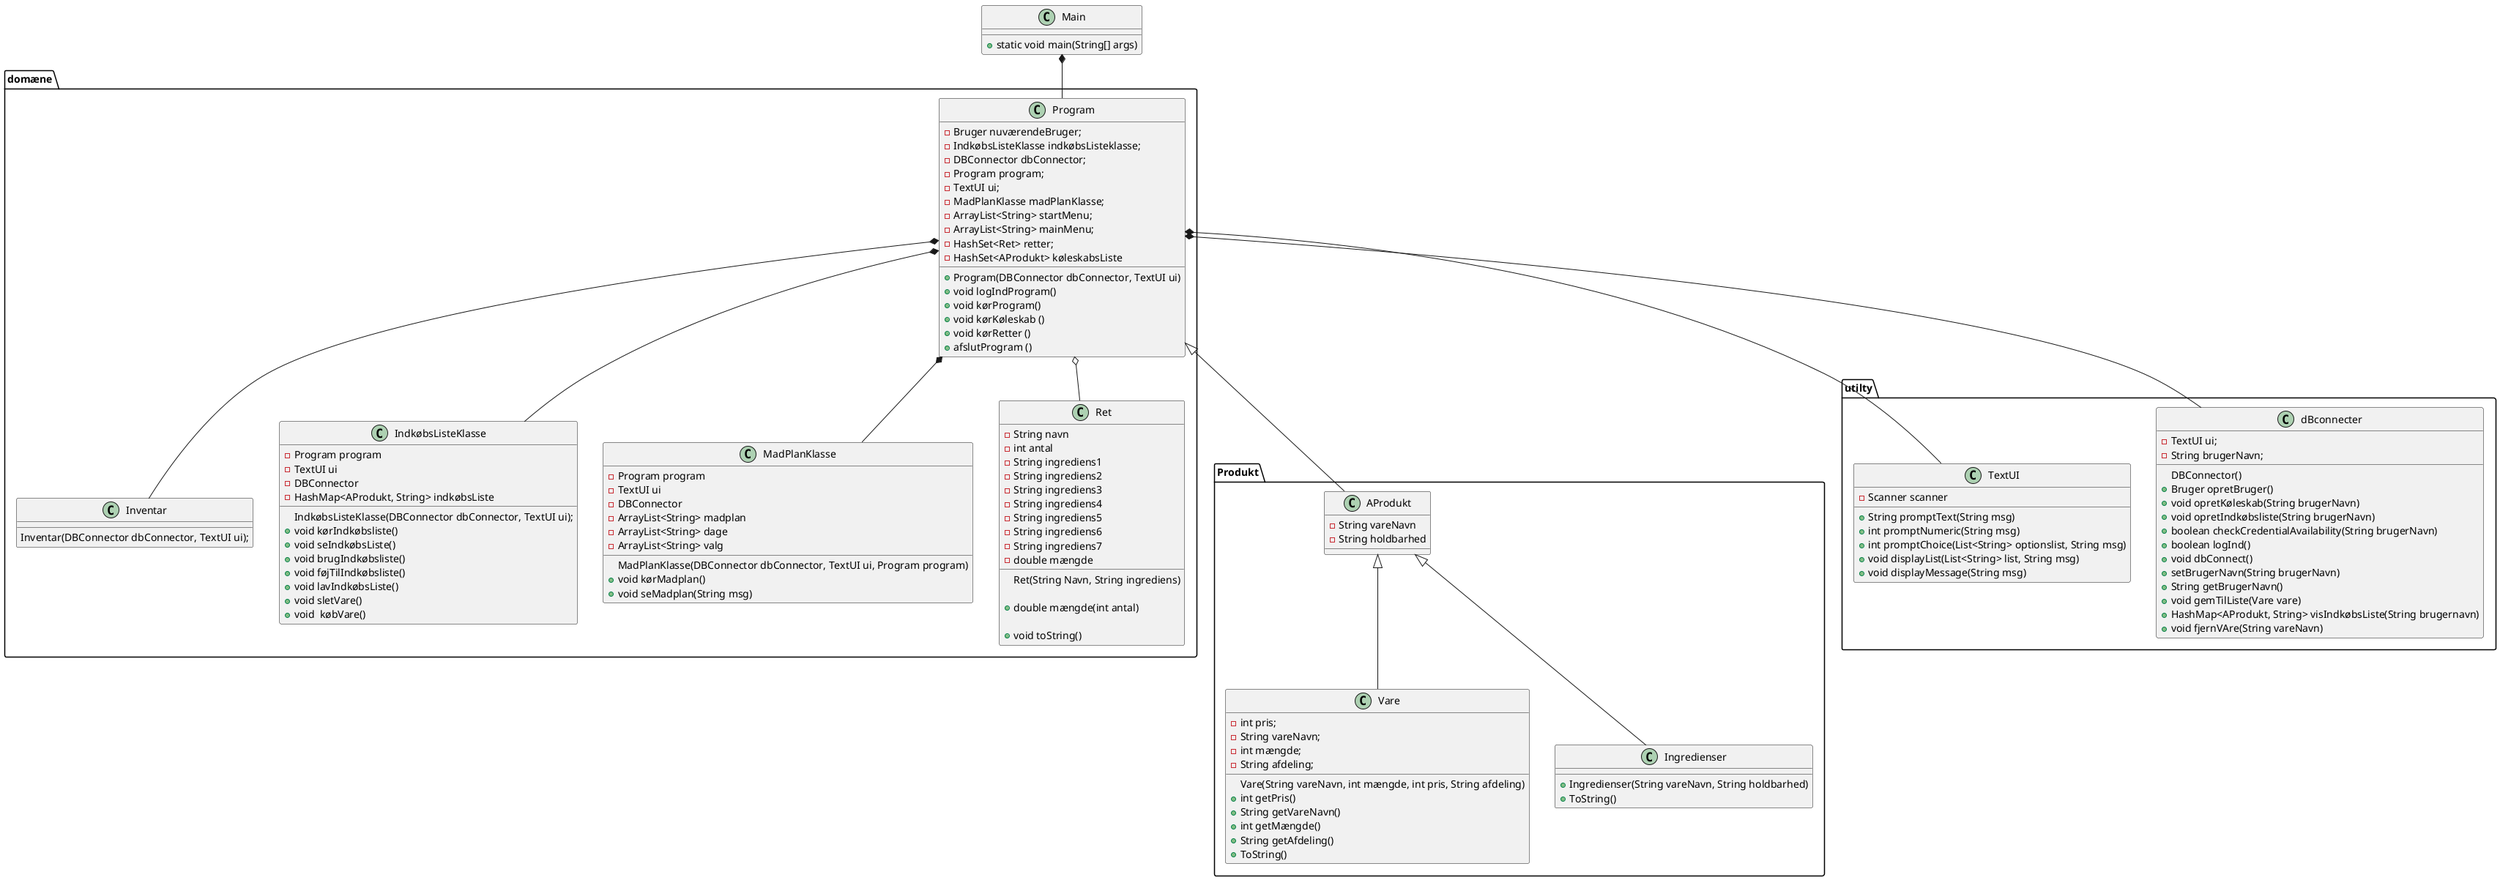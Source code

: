@startuml


class Main {
+ static void main(String[] args)
}
package domæne{


class Program {
- Bruger nuværendeBruger;
- IndkøbsListeKlasse indkøbsListeklasse;
- DBConnector dbConnector;
- Program program;
- TextUI ui;
- MadPlanKlasse madPlanKlasse;
- ArrayList<String> startMenu;
- ArrayList<String> mainMenu;
- HashSet<Ret> retter;
- HashSet<AProdukt> køleskabsListe
+ Program(DBConnector dbConnector, TextUI ui)
+ void logIndProgram()
+ void kørProgram()
+ void kørKøleskab ()
+ void kørRetter ()
+ afslutProgram ()
}
class Inventar{
Inventar(DBConnector dbConnector, TextUI ui);

}
class IndkøbsListeKlasse{
 - Program program
 - TextUI ui
 - DBConnector
 - HashMap<AProdukt, String> indkøbsListe

IndkøbsListeKlasse(DBConnector dbConnector, TextUI ui);
+ void kørIndkøbsliste()
+ void seIndkøbsListe()
+ void brugIndkøbsliste()
+ void føjTilIndkøbsliste()
+ void lavIndkøbsListe()
+ void sletVare()
+ void  købVare()
}

class MadPlanKlasse{
 - Program program
 - TextUI ui
 - DBConnector
 - ArrayList<String> madplan
 - ArrayList<String> dage
 - ArrayList<String> valg

MadPlanKlasse(DBConnector dbConnector, TextUI ui, Program program)
+ void kørMadplan()
+ void seMadplan(String msg)
}

class Ret{
- String navn
- int antal
- String ingrediens1
- String ingrediens2
- String ingrediens3
- String ingrediens4
- String ingrediens5
- String ingrediens6
- String ingrediens7
- double mængde

Ret(String Navn, String ingrediens)

+ double mængde(int antal)

+ void toString()

}


}

package Produkt {
class AProdukt{
- String vareNavn
- String holdbarhed

}



class Vare{
- int pris;
- String vareNavn;
- int mængde;
- String afdeling;
Vare(String vareNavn, int mængde, int pris, String afdeling)
+ int getPris()
+ String getVareNavn()
+ int getMængde()
+ String getAfdeling()
+ ToString()
}

class Ingredienser{
+ Ingredienser(String vareNavn, String holdbarhed)
+ ToString()
}
}


package utilty{


class dBconnecter{
 - TextUI ui;
 - String brugerNavn;
DBConnector()
 + Bruger opretBruger()
 + void opretKøleskab(String brugerNavn)
 + void opretIndkøbsliste(String brugerNavn)
 + boolean checkCredentialAvailability(String brugerNavn)
 + boolean logInd()
 + void dbConnect()
 + setBrugerNavn(String brugerNavn)
 + String getBrugerNavn()
 + void gemTilListe(Vare vare)
 + HashMap<AProdukt, String> visIndkøbsListe(String brugernavn)
 + void fjernVAre(String vareNavn)
}


class TextUI {
- Scanner scanner
+ String promptText(String msg)
+ int promptNumeric(String msg)
+ int promptChoice(List<String> optionslist, String msg)
+ void displayList(List<String> list, String msg)
+ void displayMessage(String msg)
}
}


Main *-- Program

Program *-- IndkøbsListeKlasse
Program *-- Inventar
Program *-- MadPlanKlasse
Program *-- TextUI
Program *-- dBconnecter
Program <|-- AProdukt


Program o-- Ret

AProdukt <|-- Ingredienser
AProdukt <|-- Vare



'https://devhints.io/plantuml
'Car <|-- SmallCar      # extension
'Car *-- Engine         # composition
'Cars o-- Car           # aggregation
'Car <|.. SmallCar      # dotted line (use .. instead of --)
'Car <|--* Car

'-left->
'-right->

@enduml